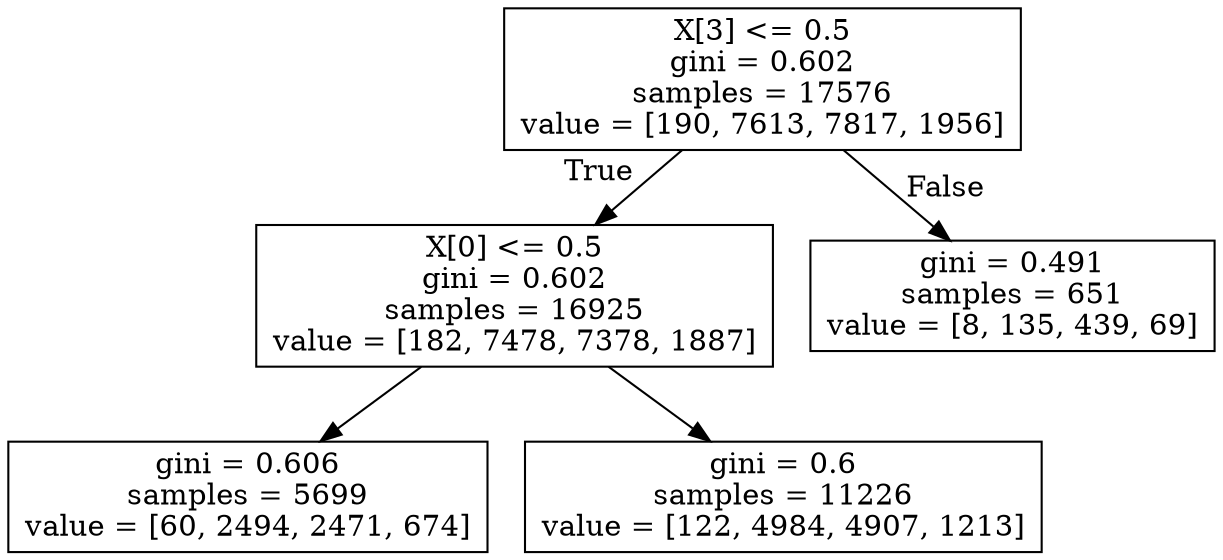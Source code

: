 digraph Tree {
node [shape=box] ;
0 [label="X[3] <= 0.5\ngini = 0.602\nsamples = 17576\nvalue = [190, 7613, 7817, 1956]"] ;
1 [label="X[0] <= 0.5\ngini = 0.602\nsamples = 16925\nvalue = [182, 7478, 7378, 1887]"] ;
0 -> 1 [labeldistance=2.5, labelangle=45, headlabel="True"] ;
2 [label="gini = 0.606\nsamples = 5699\nvalue = [60, 2494, 2471, 674]"] ;
1 -> 2 ;
3 [label="gini = 0.6\nsamples = 11226\nvalue = [122, 4984, 4907, 1213]"] ;
1 -> 3 ;
4 [label="gini = 0.491\nsamples = 651\nvalue = [8, 135, 439, 69]"] ;
0 -> 4 [labeldistance=2.5, labelangle=-45, headlabel="False"] ;
}